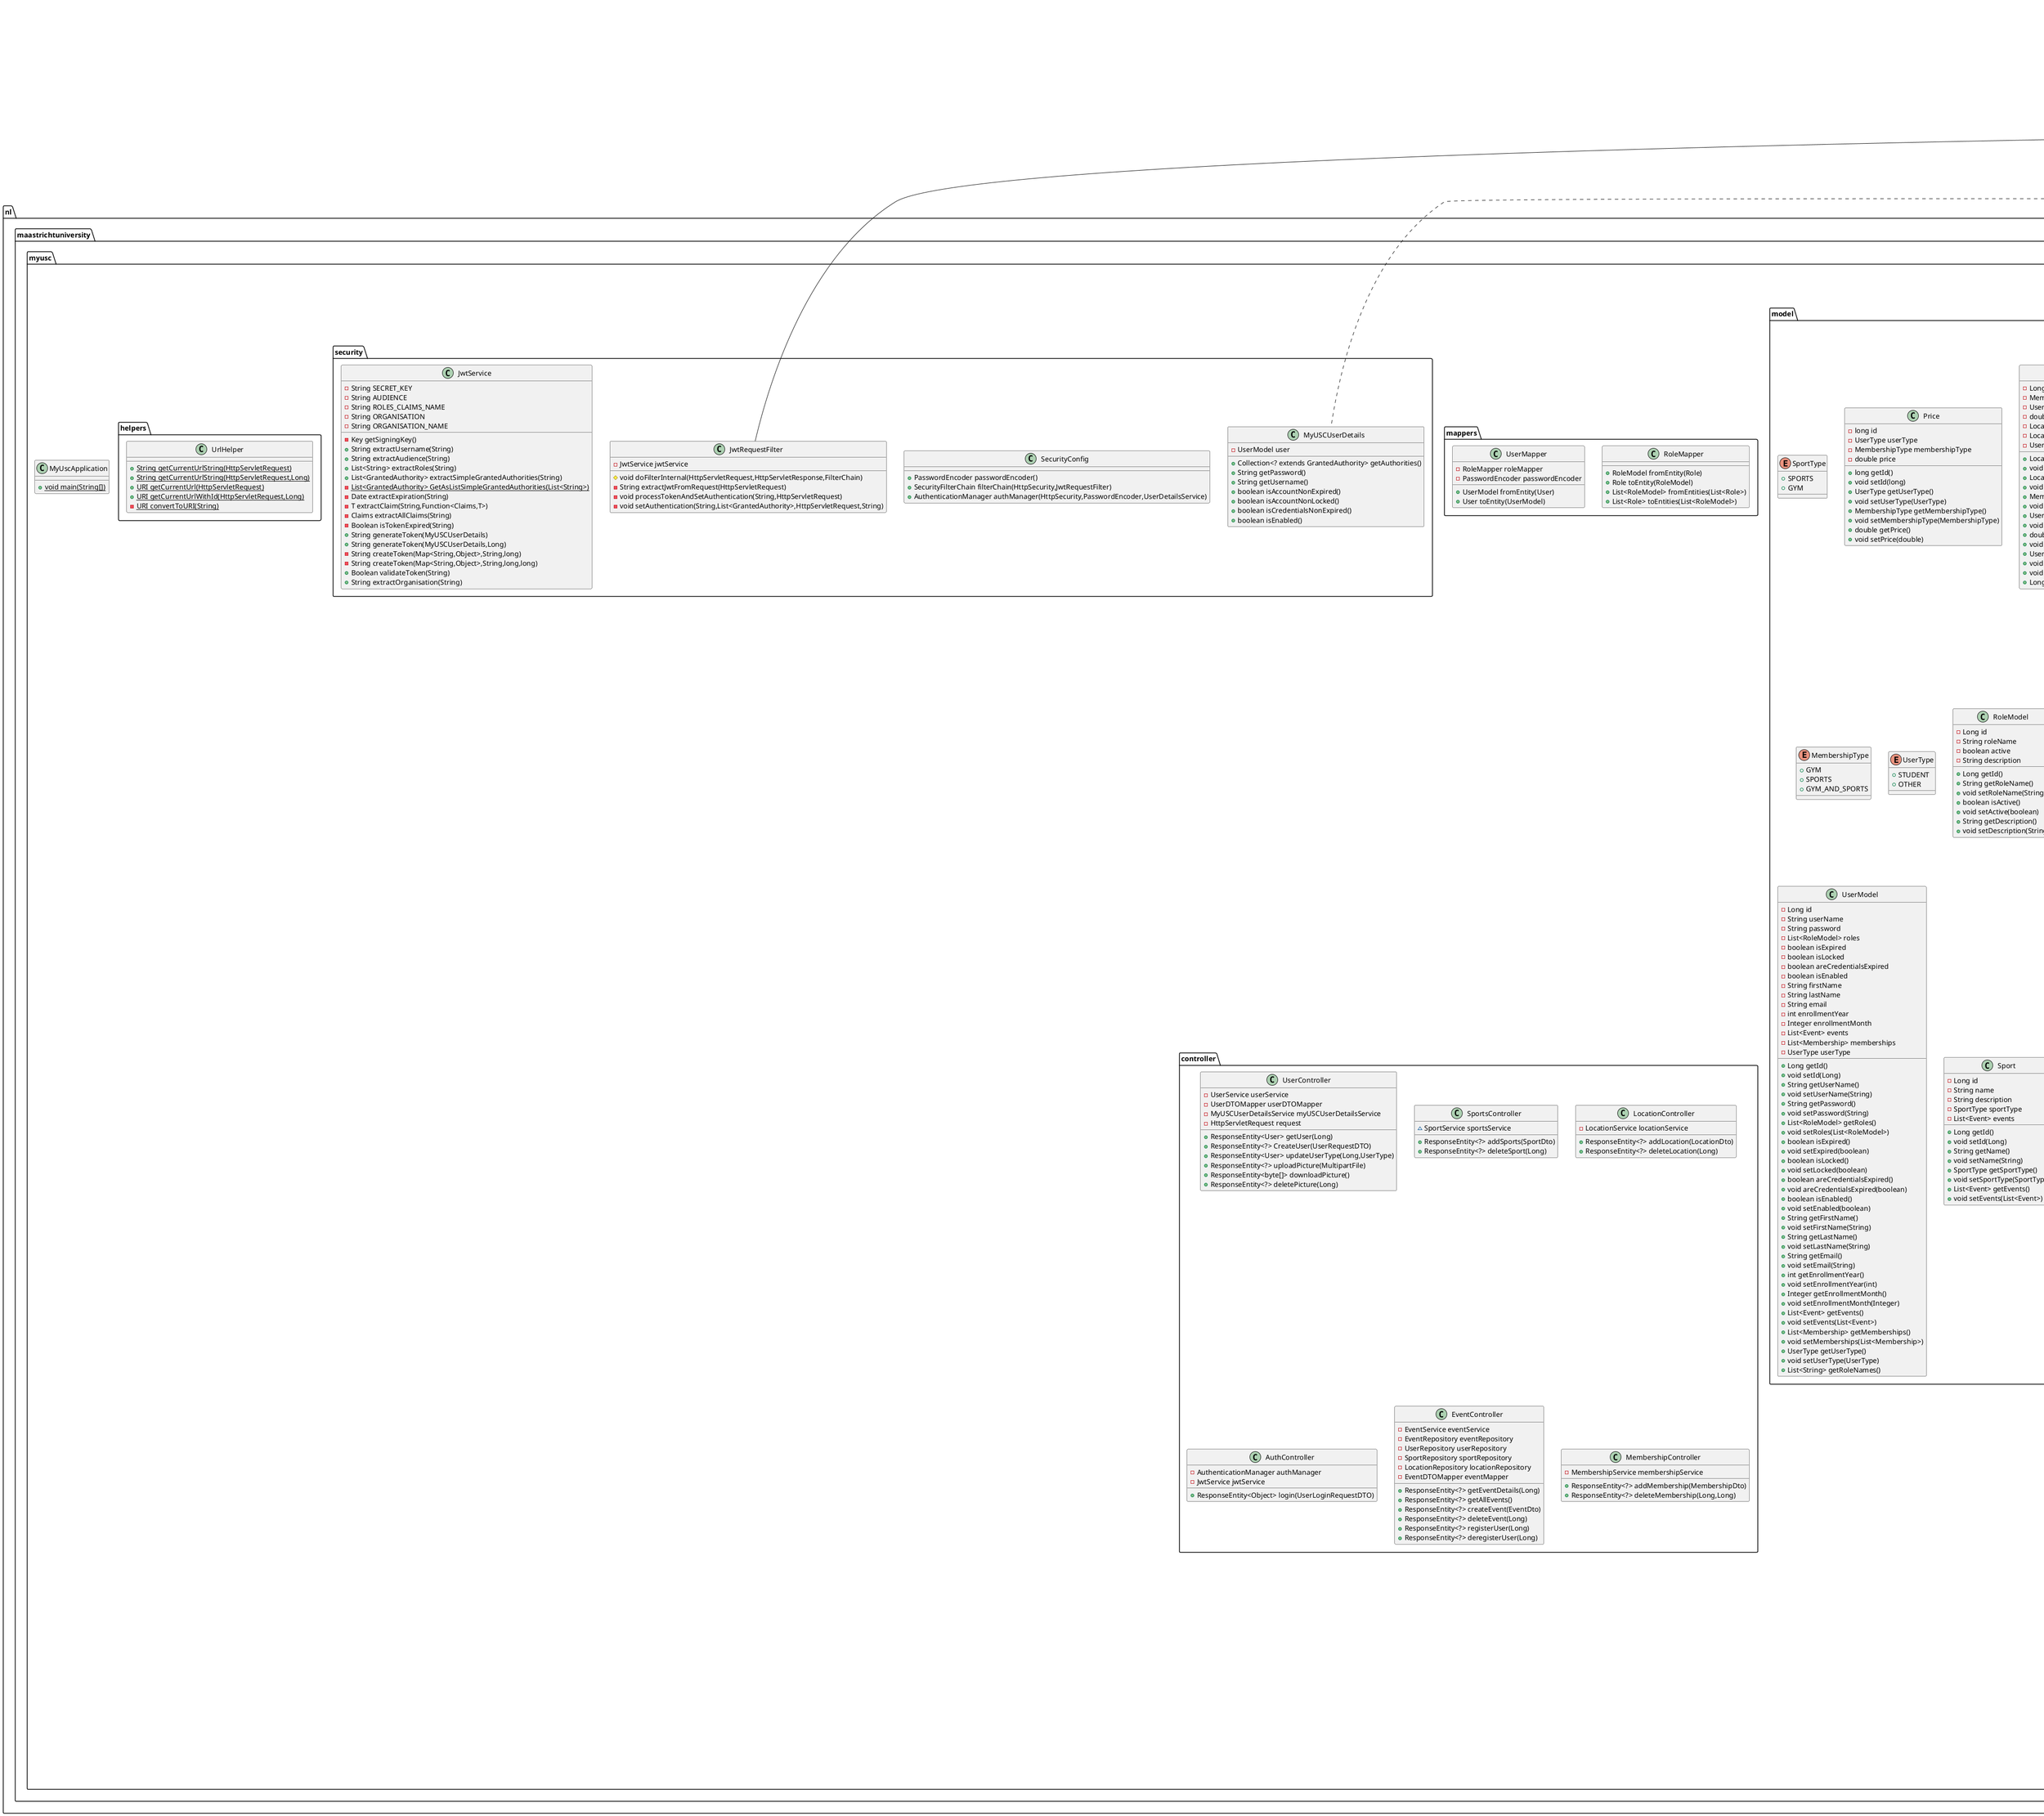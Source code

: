 @startuml
class nl.maastrichtuniversity.myusc.entities.Role {
- Long id
- String roleName
- boolean active
- String description
- List<User> users
+ Long getId()
+ List<User> getUsers()
+ void setUsers(List<User>)
+ String getRoleName()
+ void setRoleName(String)
+ boolean isActive()
+ void setActive(boolean)
+ String getDescription()
+ void setDescription(String)
}


interface nl.maastrichtuniversity.myusc.repository.UserRepository {
~ Optional<User> findById(Long)
~ Optional<User> findByUserName(String)
~ void deleteById(Long)
~ Optional<User> findByUserNameAndPassword(String,String)
}

interface nl.maastrichtuniversity.myusc.repository.RoleRepository {
~ List<Role> findByRoleNameIn(List<String>)
}

class nl.maastrichtuniversity.myusc.service.UserService {
- UserRepository userRepository
+ User getUser(Long)
+ User updateUser(User)
+ User getUserById(Long)
+ User getUserByUserName(String)
+ byte[] getUserPicture(Long)
+ void saveUserPicture(Long,MultipartFile)
+ void deleteUserPicture(Long)
}


enum nl.maastrichtuniversity.myusc.model.SportType {
+  SPORTS
+  GYM
}

class nl.maastrichtuniversity.myusc.mappers.RoleMapper {
+ RoleModel fromEntity(Role)
+ Role toEntity(RoleModel)
+ List<RoleModel> fromEntities(List<Role>)
+ List<Role> toEntities(List<RoleModel>)
}

class nl.maastrichtuniversity.myusc.dtos.EventDTOMapper {
- SportRepository sportRepository
- LocationRepository locationRepository
+ EventDto toDto(Event)
- UserDTO toUserDto(User)
+ Event toEntityForCreate(EventDto)
}


class nl.maastrichtuniversity.myusc.controller.UserController {
- UserService userService
- UserDTOMapper userDTOMapper
- MyUSCUserDetailsService myUSCUserDetailsService
- HttpServletRequest request
+ ResponseEntity<User> getUser(Long)
+ ResponseEntity<?> CreateUser(UserRequestDTO)
+ ResponseEntity<User> updateUserType(Long,UserType)
+ ResponseEntity<?> uploadPicture(MultipartFile)
+ ResponseEntity<byte[]> downloadPicture()
+ ResponseEntity<?> deletePicture(Long)
}


class nl.maastrichtuniversity.myusc.MyUscApplication {
+ {static} void main(String[])
}

class nl.maastrichtuniversity.myusc.mappers.UserMapper {
- RoleMapper roleMapper
- PasswordEncoder passwordEncoder
+ UserModel fromEntity(User)
+ User toEntity(UserModel)
}


class nl.maastrichtuniversity.myusc.dtos.UserDTO {
- Long id
- String userName
+ Long getId()
+ void setId(Long)
+ String getUserName()
+ void setUserName(String)
}


class nl.maastrichtuniversity.myusc.model.Price {
- long id
- UserType userType
- MembershipType membershipType
- double price
+ long getId()
+ void setId(long)
+ UserType getUserType()
+ void setUserType(UserType)
+ MembershipType getMembershipType()
+ void setMembershipType(MembershipType)
+ double getPrice()
+ void setPrice(double)
}


class nl.maastrichtuniversity.myusc.controller.SportsController {
~ SportService sportsService
+ ResponseEntity<?> addSports(SportDto)
+ ResponseEntity<?> deleteSport(Long)
}


interface nl.maastrichtuniversity.myusc.repository.MembershipRepository {
~ Optional<Membership> findByUser(User)
~ void deleteById(Long)
}

class nl.maastrichtuniversity.myusc.controller.LocationController {
- LocationService locationService
+ ResponseEntity<?> addLocation(LocationDto)
+ ResponseEntity<?> deleteLocation(Long)
}


class nl.maastrichtuniversity.myusc.controller.AuthController {
- AuthenticationManager authManager
- JwtService jwtService
+ ResponseEntity<Object> login(UserLoginRequestDTO)
}


class nl.maastrichtuniversity.myusc.model.Membership {
- Long id
- MembershipType membershipType
- UserType userType
- double price
- LocalDate startDate
- LocalDate expirationDate
- User user
+ LocalDate getStartDate()
+ void setStartDate(LocalDate)
+ LocalDate getExpirationDate()
+ void setExpirationDate(LocalDate)
+ MembershipType getMembershipType()
+ void setMembershipType(MembershipType)
+ UserType getUserType()
+ void setUserType(UserType)
+ double getPrice()
+ void setPrice(double)
+ User getUser()
+ void setUser(User)
+ void setId(Long)
+ Long getId()
}


class nl.maastrichtuniversity.myusc.model.Event {
- Long id
- Location location
- LocalDate startDate
- LocalDate endDate
- LocalTime startTime
- LocalTime endTime
- Sport sport
- List<User> users
- int availablePlaces
+ List<User> getUsers()
+ void setUsers(List<User>)
+ void prePersist()
+ void setAvailablePlaces(int)
+ Sport getSport()
+ void setSport(Sport)
+ Long getId()
+ void setId(Long)
+ LocalDate getStartDate()
+ void setStartDate(LocalDate)
+ LocalDate getEndDate()
+ void setEndDate(LocalDate)
+ LocalTime getStartTime()
+ void setStartTime(LocalTime)
+ LocalTime getEndTime()
+ void setEndTime(LocalTime)
+ void setLocation(Location)
+ Location getLocation()
+ List<User> getParticipants()
+ int getAvailablePlaces()
}


class nl.maastrichtuniversity.myusc.dtos.LocationDto {
- Long id
- String name
- int capacity
+ void setId(Long)
+ Long getId()
+ String getName()
+ void setName(String)
+ int getCapacity()
+ void setCapacity(int)
}


class nl.maastrichtuniversity.myusc.dtos.EventDto {
- Long id
- LocalDate startDate
- LocalDate endDate
- LocalTime startTime
- LocalTime endTime
- Sport sport
- Location location
- int availablePlaces
- List<UserDTO> participants
+ List<UserDTO> getParticipants()
+ void setParticipants(List<UserDTO>)
+ Long getId()
+ void setId(Long)
+ int getAvailablePlaces()
+ void setAvailablePlaces(int)
+ LocalDate getStartDate()
+ void setStartDate(LocalDate)
+ LocalDate getEndDate()
+ LocalTime getStartTime()
+ void setStartTime(LocalTime)
+ LocalTime getEndTime()
+ void setEndTime(LocalTime)
+ void setEndDate(LocalDate)
+ Sport getSport()
+ void setSport(Sport)
+ Location getLocation()
+ void setLocation(Location)
}


class nl.maastrichtuniversity.myusc.dtos.UserLoginRequestDTO {
- String userName
- String password
+ String getUserName()
+ void setUserName(String)
+ String getPassword()
+ void setPassword(String)
}


enum nl.maastrichtuniversity.myusc.model.MembershipType {
+  GYM
+  SPORTS
+  GYM_AND_SPORTS
}

class nl.maastrichtuniversity.myusc.service.SportService {
- SportRepository sportRepository
+ void addSport(SportDto)
- void validateSportDoesNotExist(String)
- Sport createSportFromDto(SportDto)
+ void deleteSport(Long)
- void validateSportExists(Long)
}


interface nl.maastrichtuniversity.myusc.repository.EventRepository {
~ Optional<Event> findEventById(Long)
~ Optional<Event> findBySportIdAndStartDateAndStartTime(Long,LocalDate,LocalTime)
~ Optional<Object> findBySportId(Long)
}

enum nl.maastrichtuniversity.myusc.model.UserType {
+  STUDENT
+  OTHER
}

class nl.maastrichtuniversity.myusc.service.PriceService {
- PriceRepository priceRepository
+ double calculatePrice(User,MembershipType)
- double getBasePrice(MembershipType)
- double applyDiscounts(User,double)
- void savePrice(User,MembershipType,double)
}


class nl.maastrichtuniversity.myusc.model.RoleModel {
- Long id
- String roleName
- boolean active
- String description
+ Long getId()
+ String getRoleName()
+ void setRoleName(String)
+ boolean isActive()
+ void setActive(boolean)
+ String getDescription()
+ void setDescription(String)
}


class nl.maastrichtuniversity.myusc.service.LocationService {
- LocationRepository locationRepository
+ void addLocation(LocationDto)
+ void deleteLocation(Long)
}


class nl.maastrichtuniversity.myusc.model.Location {
- Long id
- String name
- int capacity
- List<Event> events
+ Long getId()
+ void setId(Long)
+ String getName()
+ void setName(String)
+ int getCapacity()
+ void setCapacity(int)
}


class nl.maastrichtuniversity.myusc.controller.EventController {
- EventService eventService
- EventRepository eventRepository
- UserRepository userRepository
- SportRepository sportRepository
- LocationRepository locationRepository
- EventDTOMapper eventMapper
+ ResponseEntity<?> getEventDetails(Long)
+ ResponseEntity<?> getAllEvents()
+ ResponseEntity<?> createEvent(EventDto)
+ ResponseEntity<?> deleteEvent(Long)
+ ResponseEntity<?> registerUser(Long)
+ ResponseEntity<?> deregisterUser(Long)
}


class nl.maastrichtuniversity.myusc.service.MyUSCUserDetailsService {
- UserRepository userRepository
- UserMapper userMapper
- RoleRepository roleRepository
- RoleMapper roleMapper
+ boolean createUser(UserModel,List<String>)
- void validateUserDoesNotExist(String)
- void addRolesToUser(User,List<Role>)
- void updateRolesWithUser(User)
+ boolean createUser(UserModel,String[])
+ Optional<UserModel> getUserByUserName(String)
+ Optional<UserModel> getUserByUserNameAndPassword(String,String)
- Optional<UserModel> getOptionalUserModel(Optional<User>)
+ UserDetails loadUserByUsername(String)
+ boolean updatePassword(UserModel)
}


class nl.maastrichtuniversity.myusc.security.MyUSCUserDetails {
- UserModel user
+ Collection<? extends GrantedAuthority> getAuthorities()
+ String getPassword()
+ String getUsername()
+ boolean isAccountNonExpired()
+ boolean isAccountNonLocked()
+ boolean isCredentialsNonExpired()
+ boolean isEnabled()
}


class nl.maastrichtuniversity.myusc.dtos.PriceRequestDto {
- Long userId
- UserType userType
- MembershipType membershipType
+ Long getUserId()
+ UserType getUserType()
+ void setUserType(UserType)
+ MembershipType getMembershipType()
+ void setMembershipType(MembershipType)
}


class nl.maastrichtuniversity.myusc.dtos.SportDto {
- Long id
- String name
- String description
- SportType sportType
+ Long getId()
+ void setId(Long)
+ String getName()
+ SportType getSportType()
+ void setSportType(SportType)
+ void setName(String)
}


interface nl.maastrichtuniversity.myusc.repository.LocationRepository {
~ Optional<Location> findByNameIgnoreCase(String)
}

class nl.maastrichtuniversity.myusc.controller.MembershipController {
- MembershipService membershipService
+ ResponseEntity<?> addMembership(MembershipDto)
+ ResponseEntity<?> deleteMembership(Long,Long)
}


class nl.maastrichtuniversity.myusc.dtos.UserRequestDTO {
- String userName
- String password
- String[] roles
+ String getUserName()
+ void setUserName(String)
+ String getPassword()
+ void setPassword(String)
+ String[] getRoles()
+ void setRoles(String[])
}


class nl.maastrichtuniversity.myusc.security.SecurityConfig {
+ PasswordEncoder passwordEncoder()
+ SecurityFilterChain filterChain(HttpSecurity,JwtRequestFilter)
+ AuthenticationManager authManager(HttpSecurity,PasswordEncoder,UserDetailsService)
}

class nl.maastrichtuniversity.myusc.security.JwtRequestFilter {
- JwtService jwtService
# void doFilterInternal(HttpServletRequest,HttpServletResponse,FilterChain)
- String extractJwtFromRequest(HttpServletRequest)
- void processTokenAndSetAuthentication(String,HttpServletRequest)
- void setAuthentication(String,List<GrantedAuthority>,HttpServletRequest,String)
}


interface nl.maastrichtuniversity.myusc.repository.SportRepository {
~ Optional<Sport> findByNameIgnoreCase(String)
}

interface nl.maastrichtuniversity.myusc.repository.PriceRepository {
~ Price findByUserTypeAndMembershipType(UserType,MembershipType)
}

class nl.maastrichtuniversity.myusc.dtos.UserDTOMapper {
+ UserModel mapToModel(UserRequestDTO)
+ UserModel mapToModel(UserChangePasswordRequestDTO,Long)
}

class nl.maastrichtuniversity.myusc.dtos.UserChangePasswordRequestDTO {
- String password
+ String getPassword()
+ void setPassword(String)
}


class nl.maastrichtuniversity.myusc.model.UserModel {
- Long id
- String userName
- String password
- List<RoleModel> roles
- boolean isExpired
- boolean isLocked
- boolean areCredentialsExpired
- boolean isEnabled
- String firstName
- String lastName
- String email
- int enrollmentYear
- Integer enrollmentMonth
- List<Event> events
- List<Membership> memberships
- UserType userType
+ Long getId()
+ void setId(Long)
+ String getUserName()
+ void setUserName(String)
+ String getPassword()
+ void setPassword(String)
+ List<RoleModel> getRoles()
+ void setRoles(List<RoleModel>)
+ boolean isExpired()
+ void setExpired(boolean)
+ boolean isLocked()
+ void setLocked(boolean)
+ boolean areCredentialsExpired()
+ void areCredentialsExpired(boolean)
+ boolean isEnabled()
+ void setEnabled(boolean)
+ String getFirstName()
+ void setFirstName(String)
+ String getLastName()
+ void setLastName(String)
+ String getEmail()
+ void setEmail(String)
+ int getEnrollmentYear()
+ void setEnrollmentYear(int)
+ Integer getEnrollmentMonth()
+ void setEnrollmentMonth(Integer)
+ List<Event> getEvents()
+ void setEvents(List<Event>)
+ List<Membership> getMemberships()
+ void setMemberships(List<Membership>)
+ UserType getUserType()
+ void setUserType(UserType)
+ List<String> getRoleNames()
}


class nl.maastrichtuniversity.myusc.helpers.UrlHelper {
+ {static} String getCurrentUrlString(HttpServletRequest)
+ {static} String getCurrentUrlString(HttpServletRequest,Long)
+ {static} URI getCurrentUrl(HttpServletRequest)
+ {static} URI getCurrentUrlWithId(HttpServletRequest,Long)
- {static} URI convertToURI(String)
}

class nl.maastrichtuniversity.myusc.entities.User {
- Long id
- String userName
- String password
- byte[] picture
- UserType userType
- boolean isExpired
- boolean isLocked
- boolean areCredentialsExpired
- boolean isEnabled
- List<Role> roles
- List<Event> events
- List<Membership> memberships
+ String getUserName()
+ void setUserName(String)
+ byte[] getPicture()
+ void setPicture(byte[])
+ List<Role> getRoles()
+ void setRoles(List<Role>)
+ boolean isExpired()
+ void setExpired(boolean)
+ boolean isLocked()
+ void setLocked(boolean)
+ boolean areCredentialsExpired()
+ void setAreCredentialsExpired(boolean)
+ boolean isEnabled()
+ void setEnabled(boolean)
+ List<Event> getEvents()
+ void setEvents(List<Event>)
+ Long getId()
+ void setId(Long)
+ String getPassword()
+ void setPassword(String)
+ List<Membership> getMemberships()
+ void setMemberships(List<Membership>)
+ UserType getUserType()
+ void setUserType(UserType)
}


class nl.maastrichtuniversity.myusc.service.EventService {
- EventRepository eventRepository
- SportRepository sportRepository
- UserRepository userRepository
- EventDTOMapper eventMapper
- MembershipService membershipService
+ EventDto getEventDto(Long)
- Event findEventById(Long)
+ EventDto createEvent(EventDto)
- void validateEvent(Event)
- void setEventDetails(Event,EventDto)
+ void deleteEvent(Long)
- void validateUserRegistration(Event,User)
+ void addUserToEvent(Event,User)
- boolean hasActiveMembershipForSport(User,Sport)
+ void deregisterUser(Event,User)
}


class nl.maastrichtuniversity.myusc.service.MembershipService {
~ MembershipRepository membershipRepository
~ UserRepository userRepository
~ PriceService priceService
+ Membership createMembership(MembershipDto)
+ Boolean isUserAlreadyActiveMember(User)
+ Boolean isActive(LocalDate,LocalDate)
+ void deleteMembership(Long,Long)
+ boolean hasActiveMembership(Long,SportType)
}


class nl.maastrichtuniversity.myusc.model.Sport {
- Long id
- String name
- String description
- SportType sportType
- List<Event> events
+ Long getId()
+ void setId(Long)
+ String getName()
+ void setName(String)
+ SportType getSportType()
+ void setSportType(SportType)
+ List<Event> getEvents()
+ void setEvents(List<Event>)
}


class nl.maastrichtuniversity.myusc.dtos.MembershipDto {
- Long userId
- MembershipType membershipType
- int enrollmentYear
- int enrollmentMonth
- LocalDate startDate
- LocalDate expirationDate
+ Long getUserId()
+ void setUserId(Long)
+ MembershipType getMembershipType()
+ void setMembershipType(MembershipType)
+ int getEnrollmentYear()
+ void setEnrollmentYear(int)
+ int getEnrollmentMonth()
+ void setEnrollmentMonth(int)
+ LocalDate getStartDate()
+ void setStartDate(LocalDate)
+ LocalDate getExpirationDate()
+ void setExpirationDate(LocalDate)
}


class nl.maastrichtuniversity.myusc.security.JwtService {
- String SECRET_KEY
- String AUDIENCE
- String ROLES_CLAIMS_NAME
- String ORGANISATION
- String ORGANISATION_NAME
- Key getSigningKey()
+ String extractUsername(String)
+ String extractAudience(String)
+ List<String> extractRoles(String)
+ List<GrantedAuthority> extractSimpleGrantedAuthorities(String)
- {static} List<GrantedAuthority> GetAsListSimpleGrantedAuthorities(List<String>)
- Date extractExpiration(String)
- T extractClaim(String,Function<Claims,T>)
- Claims extractAllClaims(String)
- Boolean isTokenExpired(String)
+ String generateToken(MyUSCUserDetails)
+ String generateToken(MyUSCUserDetails,Long)
- String createToken(Map<String,Object>,String,long)
- String createToken(Map<String,Object>,String,long,long)
+ Boolean validateToken(String)
+ String extractOrganisation(String)
}




org.springframework.data.jpa.repository.JpaRepository <|-- nl.maastrichtuniversity.myusc.repository.UserRepository
org.springframework.data.jpa.repository.JpaRepository <|-- nl.maastrichtuniversity.myusc.repository.RoleRepository
org.springframework.data.jpa.repository.JpaRepository <|-- nl.maastrichtuniversity.myusc.repository.MembershipRepository
org.springframework.data.jpa.repository.JpaRepository <|-- nl.maastrichtuniversity.myusc.repository.EventRepository
org.springframework.security.core.userdetails.UserDetailsService <|.. nl.maastrichtuniversity.myusc.service.MyUSCUserDetailsService
org.springframework.security.core.userdetails.UserDetails <|.. nl.maastrichtuniversity.myusc.security.MyUSCUserDetails
org.springframework.data.jpa.repository.JpaRepository <|-- nl.maastrichtuniversity.myusc.repository.LocationRepository
org.springframework.web.filter.OncePerRequestFilter <|-- nl.maastrichtuniversity.myusc.security.JwtRequestFilter
org.springframework.data.jpa.repository.JpaRepository <|-- nl.maastrichtuniversity.myusc.repository.SportRepository
org.springframework.data.jpa.repository.JpaRepository <|-- nl.maastrichtuniversity.myusc.repository.PriceRepository
@enduml